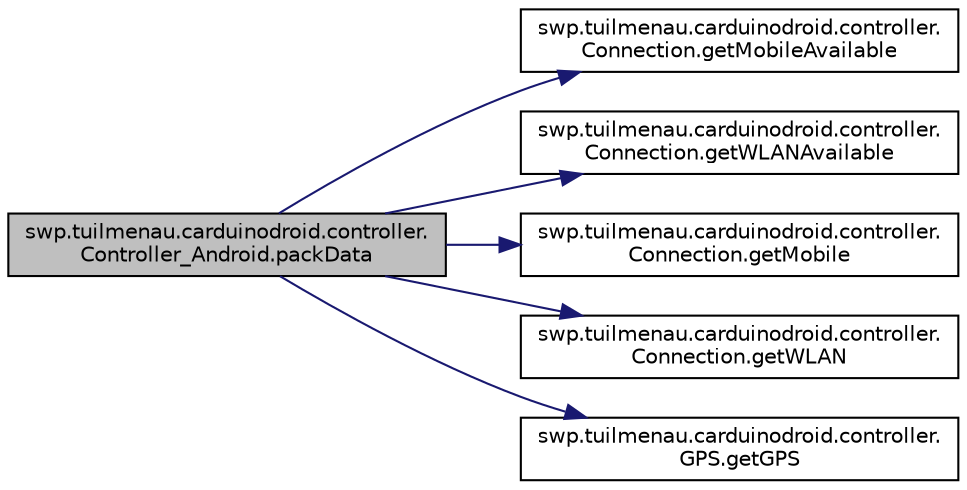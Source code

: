 digraph "swp.tuilmenau.carduinodroid.controller.Controller_Android.packData"
{
  edge [fontname="Helvetica",fontsize="10",labelfontname="Helvetica",labelfontsize="10"];
  node [fontname="Helvetica",fontsize="10",shape=record];
  rankdir="LR";
  Node1 [label="swp.tuilmenau.carduinodroid.controller.\lController_Android.packData",height=0.2,width=0.4,color="black", fillcolor="grey75", style="filled", fontcolor="black"];
  Node1 -> Node2 [color="midnightblue",fontsize="10",style="solid",fontname="Helvetica"];
  Node2 [label="swp.tuilmenau.carduinodroid.controller.\lConnection.getMobileAvailable",height=0.2,width=0.4,color="black", fillcolor="white", style="filled",URL="$classswp_1_1tuilmenau_1_1carduinodroid_1_1controller_1_1_connection.html#ae308ed26606956a787a4b61d3fe7e7a0"];
  Node1 -> Node3 [color="midnightblue",fontsize="10",style="solid",fontname="Helvetica"];
  Node3 [label="swp.tuilmenau.carduinodroid.controller.\lConnection.getWLANAvailable",height=0.2,width=0.4,color="black", fillcolor="white", style="filled",URL="$classswp_1_1tuilmenau_1_1carduinodroid_1_1controller_1_1_connection.html#a960f3033213736a2ca426a478ad85a3c"];
  Node1 -> Node4 [color="midnightblue",fontsize="10",style="solid",fontname="Helvetica"];
  Node4 [label="swp.tuilmenau.carduinodroid.controller.\lConnection.getMobile",height=0.2,width=0.4,color="black", fillcolor="white", style="filled",URL="$classswp_1_1tuilmenau_1_1carduinodroid_1_1controller_1_1_connection.html#a3ea65267df8d63ec6a67e511067a674c"];
  Node1 -> Node5 [color="midnightblue",fontsize="10",style="solid",fontname="Helvetica"];
  Node5 [label="swp.tuilmenau.carduinodroid.controller.\lConnection.getWLAN",height=0.2,width=0.4,color="black", fillcolor="white", style="filled",URL="$classswp_1_1tuilmenau_1_1carduinodroid_1_1controller_1_1_connection.html#acc74178e090418a8ae95b2f2840cf06e"];
  Node1 -> Node6 [color="midnightblue",fontsize="10",style="solid",fontname="Helvetica"];
  Node6 [label="swp.tuilmenau.carduinodroid.controller.\lGPS.getGPS",height=0.2,width=0.4,color="black", fillcolor="white", style="filled",URL="$classswp_1_1tuilmenau_1_1carduinodroid_1_1controller_1_1_g_p_s.html#aba91a5991ec2a3b6d0c33da46e9b5121"];
}
